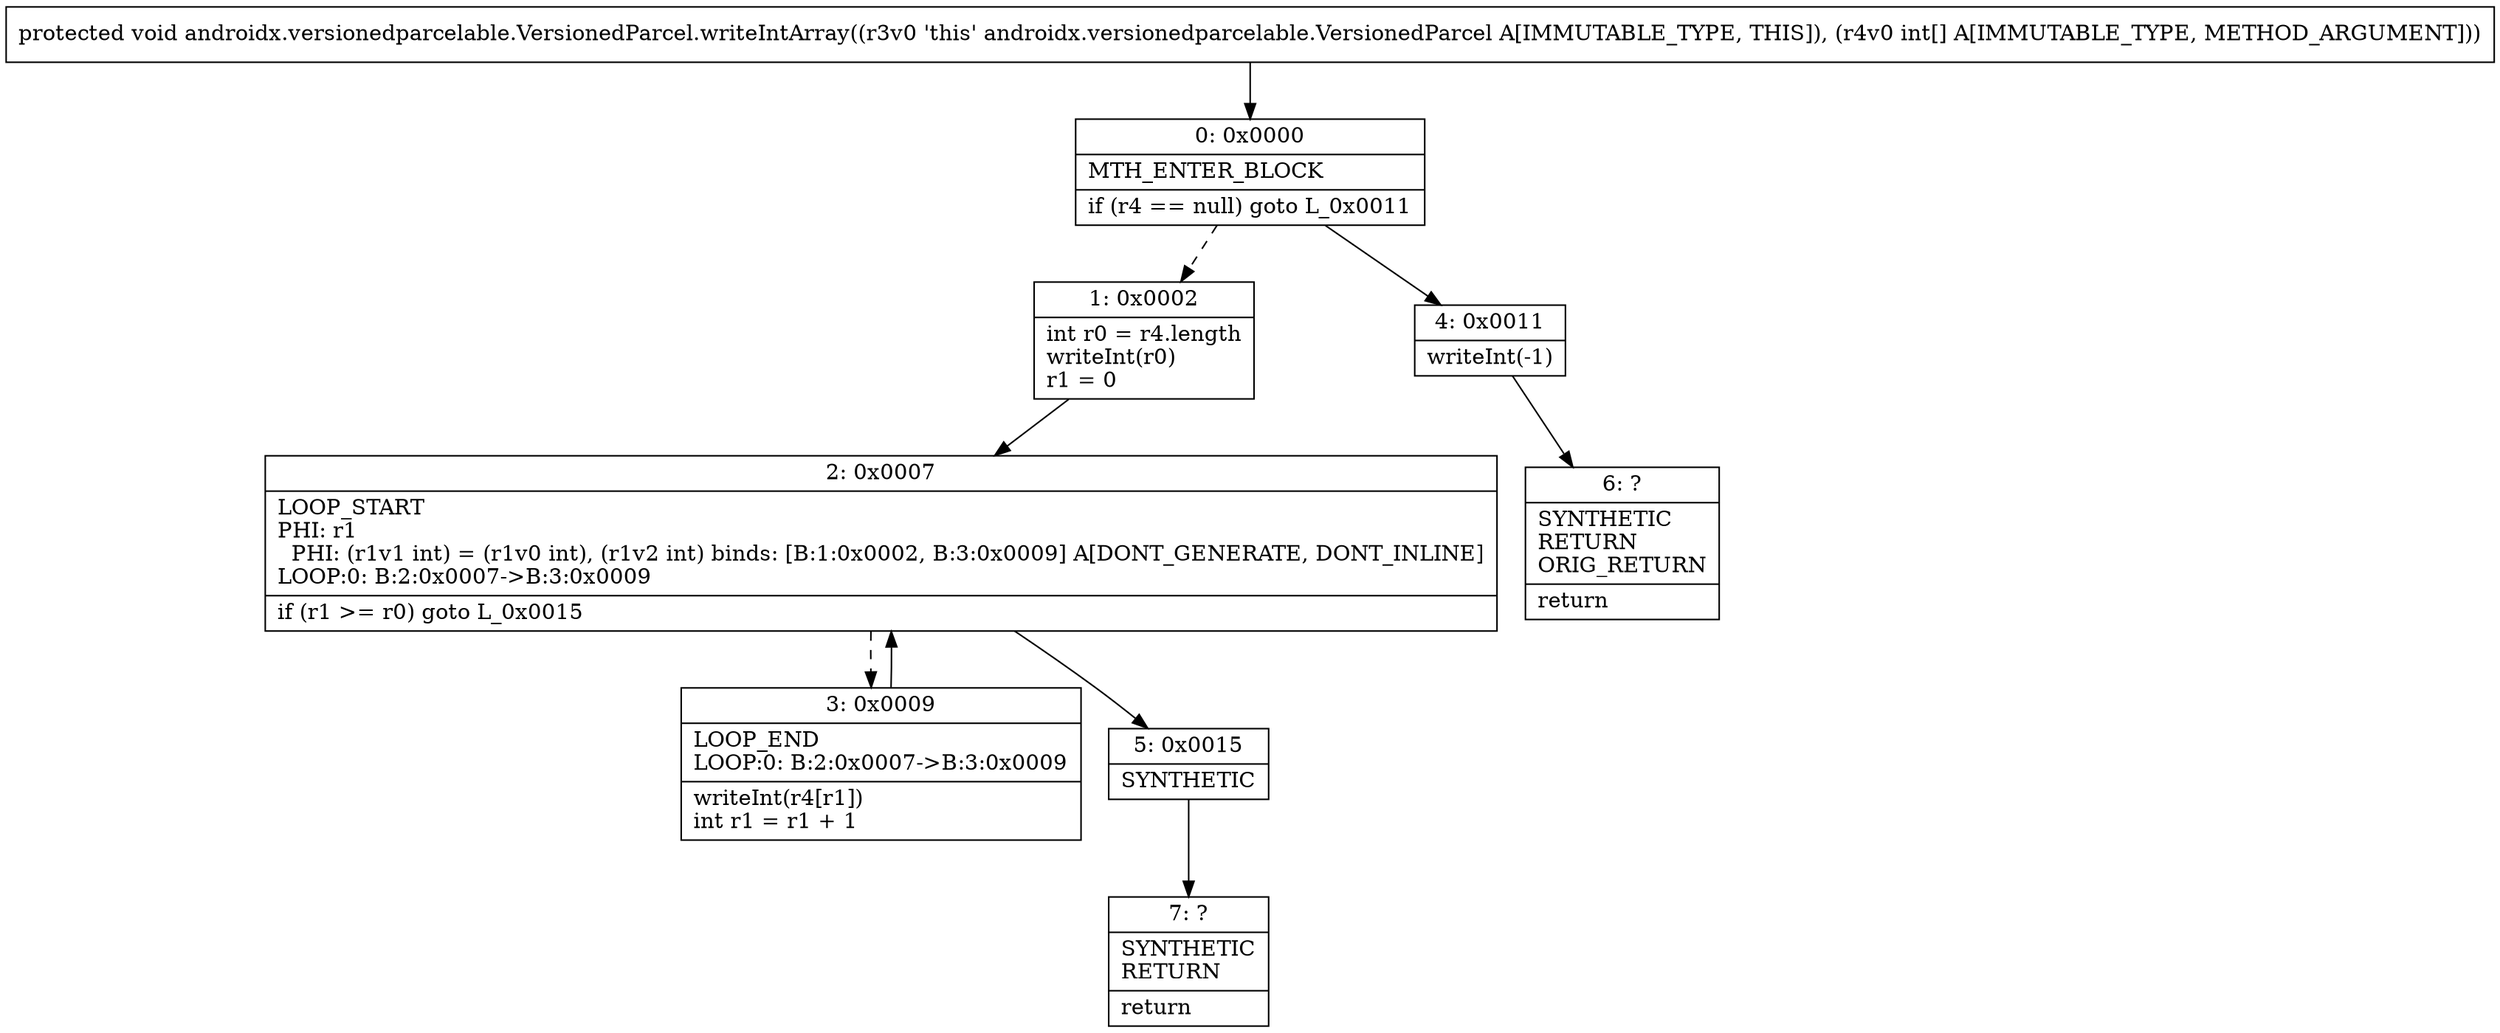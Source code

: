 digraph "CFG forandroidx.versionedparcelable.VersionedParcel.writeIntArray([I)V" {
Node_0 [shape=record,label="{0\:\ 0x0000|MTH_ENTER_BLOCK\l|if (r4 == null) goto L_0x0011\l}"];
Node_1 [shape=record,label="{1\:\ 0x0002|int r0 = r4.length\lwriteInt(r0)\lr1 = 0\l}"];
Node_2 [shape=record,label="{2\:\ 0x0007|LOOP_START\lPHI: r1 \l  PHI: (r1v1 int) = (r1v0 int), (r1v2 int) binds: [B:1:0x0002, B:3:0x0009] A[DONT_GENERATE, DONT_INLINE]\lLOOP:0: B:2:0x0007\-\>B:3:0x0009\l|if (r1 \>= r0) goto L_0x0015\l}"];
Node_3 [shape=record,label="{3\:\ 0x0009|LOOP_END\lLOOP:0: B:2:0x0007\-\>B:3:0x0009\l|writeInt(r4[r1])\lint r1 = r1 + 1\l}"];
Node_4 [shape=record,label="{4\:\ 0x0011|writeInt(\-1)\l}"];
Node_5 [shape=record,label="{5\:\ 0x0015|SYNTHETIC\l}"];
Node_6 [shape=record,label="{6\:\ ?|SYNTHETIC\lRETURN\lORIG_RETURN\l|return\l}"];
Node_7 [shape=record,label="{7\:\ ?|SYNTHETIC\lRETURN\l|return\l}"];
MethodNode[shape=record,label="{protected void androidx.versionedparcelable.VersionedParcel.writeIntArray((r3v0 'this' androidx.versionedparcelable.VersionedParcel A[IMMUTABLE_TYPE, THIS]), (r4v0 int[] A[IMMUTABLE_TYPE, METHOD_ARGUMENT])) }"];
MethodNode -> Node_0;
Node_0 -> Node_1[style=dashed];
Node_0 -> Node_4;
Node_1 -> Node_2;
Node_2 -> Node_3[style=dashed];
Node_2 -> Node_5;
Node_3 -> Node_2;
Node_4 -> Node_6;
Node_5 -> Node_7;
}

